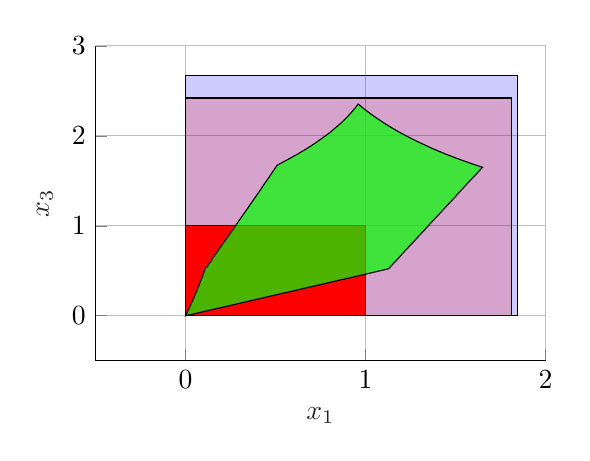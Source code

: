 % This file was created by matlab2tikz.
%
%The latest updates can be retrieved from
%  http://www.mathworks.com/matlabcentral/fileexchange/22022-matlab2tikz-matlab2tikz
%where you can also make suggestions and rate matlab2tikz.
%
\begin{tikzpicture}

\begin{axis}[%
width=5.714cm,
height=4cm,
at={(0cm,0cm)},
scale only axis,
xmin=-0.5,
xmax=2,
xtick={0, 1, 2},
xlabel style={font=\color{white!15!black}},
xlabel={$x_1$},
ymin=-0.5,
ymax=3,
ytick={0, 1, 2, 3},
ylabel style={font=\color{white!15!black}},
ylabel={$x_3$},
axis background/.style={fill=white},
axis x line*=bottom,
axis y line*=left,
xmajorgrids,
ymajorgrids
]

\addplot[area legend, draw=black, fill=blue, fill opacity=0.2, forget plot]
table[row sep=crcr] {%
x	y\\
0	0\\
1.846	0\\
1.846	2.671\\
0	2.671\\
}--cycle;

\addplot[area legend, draw=black, fill=red, fill opacity=0.2, forget plot]
table[row sep=crcr] {%
x	y\\
0	0\\
1.812	0\\
1.812	2.42\\
0	2.42\\
}--cycle;

\addplot[area legend, draw=black, fill=red, forget plot]
table[row sep=crcr] {%
x	y\\
0	0\\
1	0\\
1	1\\
0	1\\
}--cycle;

\addplot[area legend, draw=black, fill=green, fill opacity=0.7, forget plot]
table[row sep=crcr] {%
x	y\\
0	0\\
0.054	0.025\\
0.107	0.05\\
0.161	0.075\\
0.215	0.099\\
0.269	0.124\\
0.322	0.149\\
0.376	0.174\\
0.43	0.199\\
0.483	0.224\\
0.537	0.249\\
0.591	0.273\\
0.644	0.298\\
0.698	0.323\\
0.752	0.348\\
0.806	0.373\\
0.859	0.398\\
0.913	0.422\\
0.967	0.447\\
1.02	0.472\\
1.074	0.497\\
1.128	0.522\\
1.153	0.576\\
1.178	0.629\\
1.202	0.683\\
1.227	0.737\\
1.252	0.79\\
1.277	0.844\\
1.302	0.898\\
1.327	0.952\\
1.351	1.005\\
1.376	1.059\\
1.401	1.113\\
1.426	1.166\\
1.451	1.22\\
1.476	1.274\\
1.501	1.327\\
1.525	1.381\\
1.55	1.435\\
1.575	1.489\\
1.6	1.542\\
1.625	1.596\\
1.65	1.65\\
1.596	1.686\\
1.545	1.722\\
1.497	1.757\\
1.452	1.792\\
1.409	1.827\\
1.369	1.861\\
1.331	1.896\\
1.295	1.93\\
1.26	1.964\\
1.228	1.997\\
1.197	2.03\\
1.168	2.063\\
1.14	2.096\\
1.113	2.129\\
1.088	2.162\\
1.064	2.194\\
1.041	2.226\\
1.019	2.258\\
0.998	2.29\\
0.978	2.322\\
0.959	2.353\\
0.946	2.319\\
0.932	2.285\\
0.918	2.252\\
0.902	2.218\\
0.886	2.185\\
0.869	2.151\\
0.85	2.118\\
0.831	2.086\\
0.812	2.053\\
0.791	2.02\\
0.769	1.988\\
0.747	1.956\\
0.724	1.924\\
0.7	1.892\\
0.675	1.86\\
0.649	1.828\\
0.623	1.797\\
0.595	1.766\\
0.567	1.735\\
0.538	1.704\\
0.509	1.673\\
0.49	1.618\\
0.472	1.563\\
0.453	1.508\\
0.434	1.454\\
0.416	1.399\\
0.397	1.344\\
0.378	1.29\\
0.359	1.235\\
0.34	1.18\\
0.321	1.126\\
0.302	1.071\\
0.283	1.016\\
0.264	0.961\\
0.245	0.907\\
0.226	0.852\\
0.206	0.798\\
0.187	0.743\\
0.168	0.688\\
0.148	0.634\\
0.144	0.608\\
0.129	0.579\\
0.124	0.554\\
0.109	0.524\\
0.105	0.499\\
0.1	0.474\\
0.096	0.449\\
0.091	0.424\\
0.086	0.399\\
0.081	0.374\\
0.077	0.349\\
0.072	0.324\\
0.067	0.299\\
0.062	0.274\\
0.056	0.249\\
0.051	0.224\\
0.046	0.199\\
0.04	0.174\\
0.035	0.149\\
0.029	0.124\\
0.024	0.1\\
0.018	0.075\\
0.012	0.05\\
0.006	0.025\\
0	0\\
}--cycle;
\end{axis}
\end{tikzpicture}%